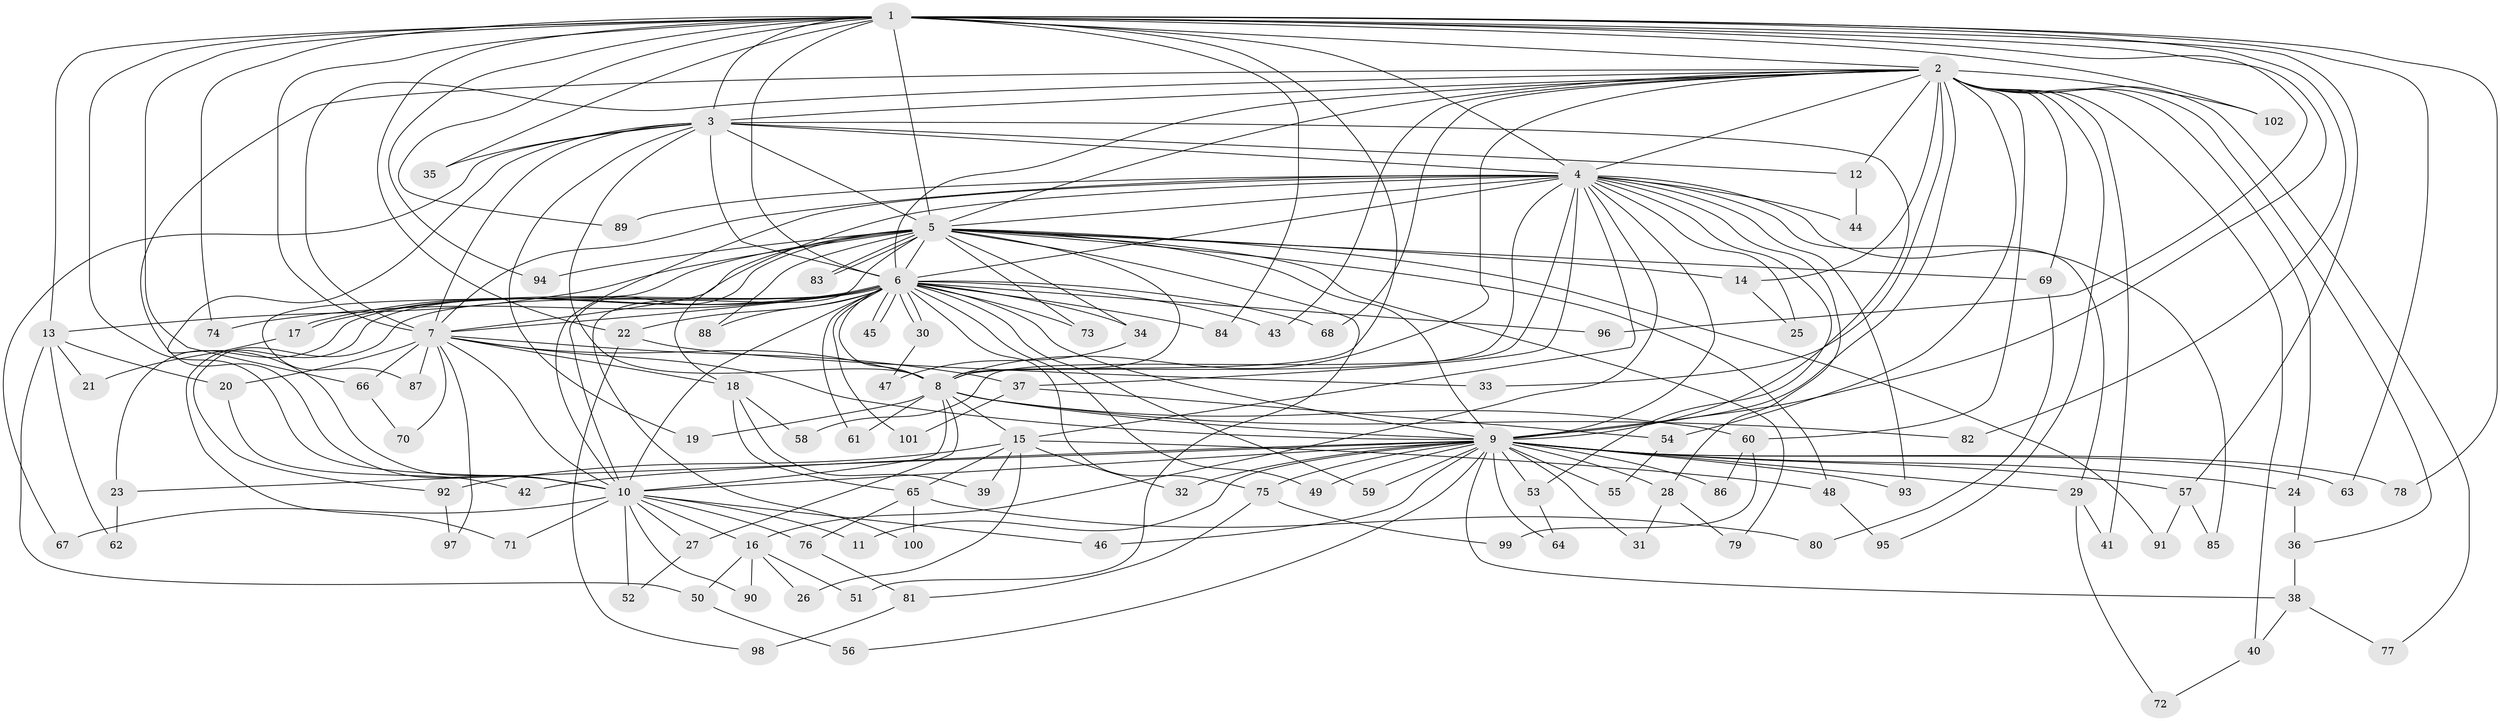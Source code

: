 // coarse degree distribution, {20: 0.02666666666666667, 21: 0.02666666666666667, 11: 0.013333333333333334, 36: 0.013333333333333334, 19: 0.013333333333333334, 27: 0.013333333333333334, 15: 0.013333333333333334, 2: 0.5466666666666666, 3: 0.2, 7: 0.013333333333333334, 5: 0.02666666666666667, 8: 0.013333333333333334, 4: 0.08}
// Generated by graph-tools (version 1.1) at 2025/51/02/27/25 19:51:43]
// undirected, 102 vertices, 229 edges
graph export_dot {
graph [start="1"]
  node [color=gray90,style=filled];
  1;
  2;
  3;
  4;
  5;
  6;
  7;
  8;
  9;
  10;
  11;
  12;
  13;
  14;
  15;
  16;
  17;
  18;
  19;
  20;
  21;
  22;
  23;
  24;
  25;
  26;
  27;
  28;
  29;
  30;
  31;
  32;
  33;
  34;
  35;
  36;
  37;
  38;
  39;
  40;
  41;
  42;
  43;
  44;
  45;
  46;
  47;
  48;
  49;
  50;
  51;
  52;
  53;
  54;
  55;
  56;
  57;
  58;
  59;
  60;
  61;
  62;
  63;
  64;
  65;
  66;
  67;
  68;
  69;
  70;
  71;
  72;
  73;
  74;
  75;
  76;
  77;
  78;
  79;
  80;
  81;
  82;
  83;
  84;
  85;
  86;
  87;
  88;
  89;
  90;
  91;
  92;
  93;
  94;
  95;
  96;
  97;
  98;
  99;
  100;
  101;
  102;
  1 -- 2;
  1 -- 3;
  1 -- 4;
  1 -- 5;
  1 -- 6;
  1 -- 7;
  1 -- 8;
  1 -- 9;
  1 -- 10;
  1 -- 13;
  1 -- 22;
  1 -- 35;
  1 -- 57;
  1 -- 63;
  1 -- 66;
  1 -- 74;
  1 -- 78;
  1 -- 82;
  1 -- 84;
  1 -- 89;
  1 -- 94;
  1 -- 96;
  1 -- 102;
  2 -- 3;
  2 -- 4;
  2 -- 5;
  2 -- 6;
  2 -- 7;
  2 -- 8;
  2 -- 9;
  2 -- 10;
  2 -- 12;
  2 -- 14;
  2 -- 24;
  2 -- 33;
  2 -- 36;
  2 -- 40;
  2 -- 41;
  2 -- 43;
  2 -- 54;
  2 -- 60;
  2 -- 68;
  2 -- 69;
  2 -- 77;
  2 -- 95;
  2 -- 102;
  3 -- 4;
  3 -- 5;
  3 -- 6;
  3 -- 7;
  3 -- 8;
  3 -- 9;
  3 -- 10;
  3 -- 12;
  3 -- 19;
  3 -- 35;
  3 -- 67;
  4 -- 5;
  4 -- 6;
  4 -- 7;
  4 -- 8;
  4 -- 9;
  4 -- 10;
  4 -- 15;
  4 -- 16;
  4 -- 18;
  4 -- 25;
  4 -- 28;
  4 -- 29;
  4 -- 37;
  4 -- 44;
  4 -- 53;
  4 -- 58;
  4 -- 85;
  4 -- 89;
  4 -- 93;
  5 -- 6;
  5 -- 7;
  5 -- 8;
  5 -- 9;
  5 -- 10;
  5 -- 13;
  5 -- 14;
  5 -- 34;
  5 -- 48;
  5 -- 51;
  5 -- 69;
  5 -- 73;
  5 -- 79;
  5 -- 83;
  5 -- 83;
  5 -- 87;
  5 -- 88;
  5 -- 91;
  5 -- 94;
  5 -- 100;
  6 -- 7;
  6 -- 8;
  6 -- 9;
  6 -- 10;
  6 -- 17;
  6 -- 17;
  6 -- 22;
  6 -- 23;
  6 -- 30;
  6 -- 30;
  6 -- 34;
  6 -- 43;
  6 -- 45;
  6 -- 45;
  6 -- 49;
  6 -- 59;
  6 -- 61;
  6 -- 68;
  6 -- 71;
  6 -- 73;
  6 -- 74;
  6 -- 75;
  6 -- 84;
  6 -- 88;
  6 -- 92;
  6 -- 96;
  6 -- 101;
  7 -- 8;
  7 -- 9;
  7 -- 10;
  7 -- 18;
  7 -- 20;
  7 -- 37;
  7 -- 66;
  7 -- 70;
  7 -- 87;
  7 -- 97;
  8 -- 9;
  8 -- 10;
  8 -- 15;
  8 -- 19;
  8 -- 27;
  8 -- 60;
  8 -- 61;
  8 -- 82;
  9 -- 10;
  9 -- 11;
  9 -- 23;
  9 -- 24;
  9 -- 28;
  9 -- 29;
  9 -- 31;
  9 -- 32;
  9 -- 38;
  9 -- 42;
  9 -- 46;
  9 -- 49;
  9 -- 53;
  9 -- 55;
  9 -- 56;
  9 -- 57;
  9 -- 59;
  9 -- 63;
  9 -- 64;
  9 -- 75;
  9 -- 78;
  9 -- 86;
  9 -- 93;
  10 -- 11;
  10 -- 16;
  10 -- 27;
  10 -- 46;
  10 -- 52;
  10 -- 67;
  10 -- 71;
  10 -- 76;
  10 -- 90;
  12 -- 44;
  13 -- 20;
  13 -- 21;
  13 -- 50;
  13 -- 62;
  14 -- 25;
  15 -- 26;
  15 -- 32;
  15 -- 39;
  15 -- 48;
  15 -- 65;
  15 -- 92;
  16 -- 26;
  16 -- 50;
  16 -- 51;
  16 -- 90;
  17 -- 21;
  18 -- 39;
  18 -- 58;
  18 -- 65;
  20 -- 42;
  22 -- 33;
  22 -- 98;
  23 -- 62;
  24 -- 36;
  27 -- 52;
  28 -- 31;
  28 -- 79;
  29 -- 41;
  29 -- 72;
  30 -- 47;
  34 -- 47;
  36 -- 38;
  37 -- 54;
  37 -- 101;
  38 -- 40;
  38 -- 77;
  40 -- 72;
  48 -- 95;
  50 -- 56;
  53 -- 64;
  54 -- 55;
  57 -- 85;
  57 -- 91;
  60 -- 86;
  60 -- 99;
  65 -- 76;
  65 -- 80;
  65 -- 100;
  66 -- 70;
  69 -- 80;
  75 -- 81;
  75 -- 99;
  76 -- 81;
  81 -- 98;
  92 -- 97;
}
